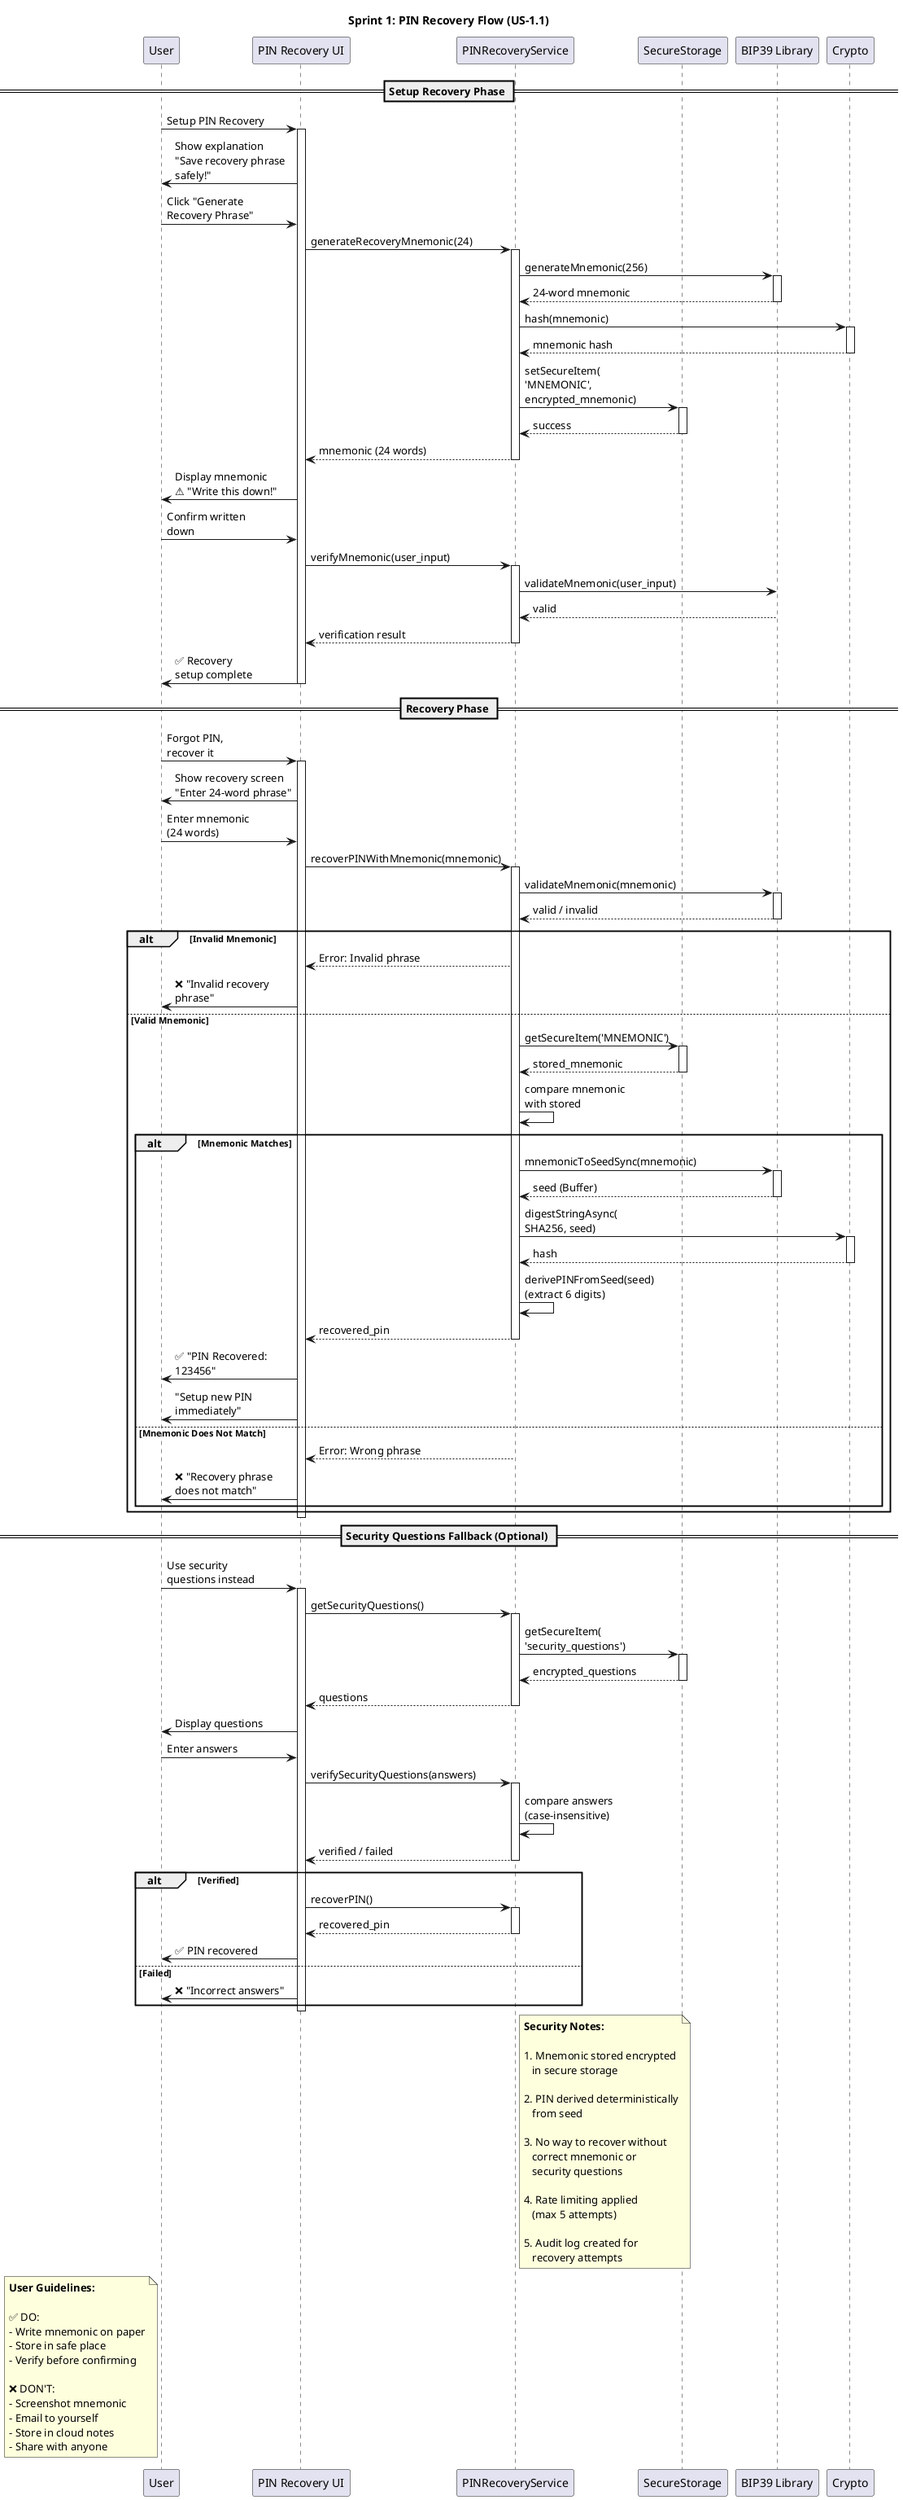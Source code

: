 @startuml Sprint 1 - PIN Recovery Flow

title Sprint 1: PIN Recovery Flow (US-1.1)

participant "User" as user
participant "PIN Recovery UI" as ui
participant "PINRecoveryService" as service
participant "SecureStorage" as storage
participant "BIP39 Library" as bip39
participant "Crypto" as crypto

== Setup Recovery Phase ==

user -> ui: Setup PIN Recovery
activate ui

ui -> user: Show explanation\n"Save recovery phrase\nsafely!"

user -> ui: Click "Generate\nRecovery Phrase"

ui -> service: generateRecoveryMnemonic(24)
activate service

service -> bip39: generateMnemonic(256)
activate bip39
bip39 --> service: 24-word mnemonic
deactivate bip39

service -> crypto: hash(mnemonic)
activate crypto
crypto --> service: mnemonic hash
deactivate crypto

service -> storage: setSecureItem(\n'MNEMONIC',\nencrypted_mnemonic)
activate storage
storage --> service: success
deactivate storage

service --> ui: mnemonic (24 words)
deactivate service

ui -> user: Display mnemonic\n⚠️ "Write this down!"

user -> ui: Confirm written\ndown

ui -> service: verifyMnemonic(user_input)
activate service
service -> bip39: validateMnemonic(user_input)
bip39 --> service: valid
service --> ui: verification result
deactivate service

ui -> user: ✅ Recovery\nsetup complete

deactivate ui

== Recovery Phase ==

user -> ui: Forgot PIN,\nrecover it
activate ui

ui -> user: Show recovery screen\n"Enter 24-word phrase"

user -> ui: Enter mnemonic\n(24 words)

ui -> service: recoverPINWithMnemonic(mnemonic)
activate service

service -> bip39: validateMnemonic(mnemonic)
activate bip39
bip39 --> service: valid / invalid
deactivate bip39

alt Invalid Mnemonic
    service --> ui: Error: Invalid phrase
    ui -> user: ❌ "Invalid recovery\nphrase"
else Valid Mnemonic
    service -> storage: getSecureItem('MNEMONIC')
    activate storage
    storage --> service: stored_mnemonic
    deactivate storage
    
    service -> service: compare mnemonic\nwith stored
    
    alt Mnemonic Matches
        service -> bip39: mnemonicToSeedSync(mnemonic)
        activate bip39
        bip39 --> service: seed (Buffer)
        deactivate bip39
        
        service -> crypto: digestStringAsync(\nSHA256, seed)
        activate crypto
        crypto --> service: hash
        deactivate crypto
        
        service -> service: derivePINFromSeed(seed)\n(extract 6 digits)
        
        service --> ui: recovered_pin
        deactivate service
        
        ui -> user: ✅ "PIN Recovered:\n123456"
        
        ui -> user: "Setup new PIN\nimmediately"
        
    else Mnemonic Does Not Match
        service --> ui: Error: Wrong phrase
        ui -> user: ❌ "Recovery phrase\ndoes not match"
    end
end

deactivate ui

== Security Questions Fallback (Optional) ==

user -> ui: Use security\nquestions instead
activate ui

ui -> service: getSecurityQuestions()
activate service
service -> storage: getSecureItem(\n'security_questions')
activate storage
storage --> service: encrypted_questions
deactivate storage
service --> ui: questions
deactivate service

ui -> user: Display questions

user -> ui: Enter answers

ui -> service: verifySecurityQuestions(answers)
activate service
service -> service: compare answers\n(case-insensitive)
service --> ui: verified / failed
deactivate service

alt Verified
    ui -> service: recoverPIN()
    activate service
    service --> ui: recovered_pin
    deactivate service
    ui -> user: ✅ PIN recovered
else Failed
    ui -> user: ❌ "Incorrect answers"
end

deactivate ui

note right of service
  **Security Notes:**
  
  1. Mnemonic stored encrypted
     in secure storage
  
  2. PIN derived deterministically
     from seed
  
  3. No way to recover without
     correct mnemonic or
     security questions
  
  4. Rate limiting applied
     (max 5 attempts)
  
  5. Audit log created for
     recovery attempts
end note

note left of user
  **User Guidelines:**
  
  ✅ DO:
  - Write mnemonic on paper
  - Store in safe place
  - Verify before confirming
  
  ❌ DON'T:
  - Screenshot mnemonic
  - Email to yourself
  - Store in cloud notes
  - Share with anyone
end note

@enduml
